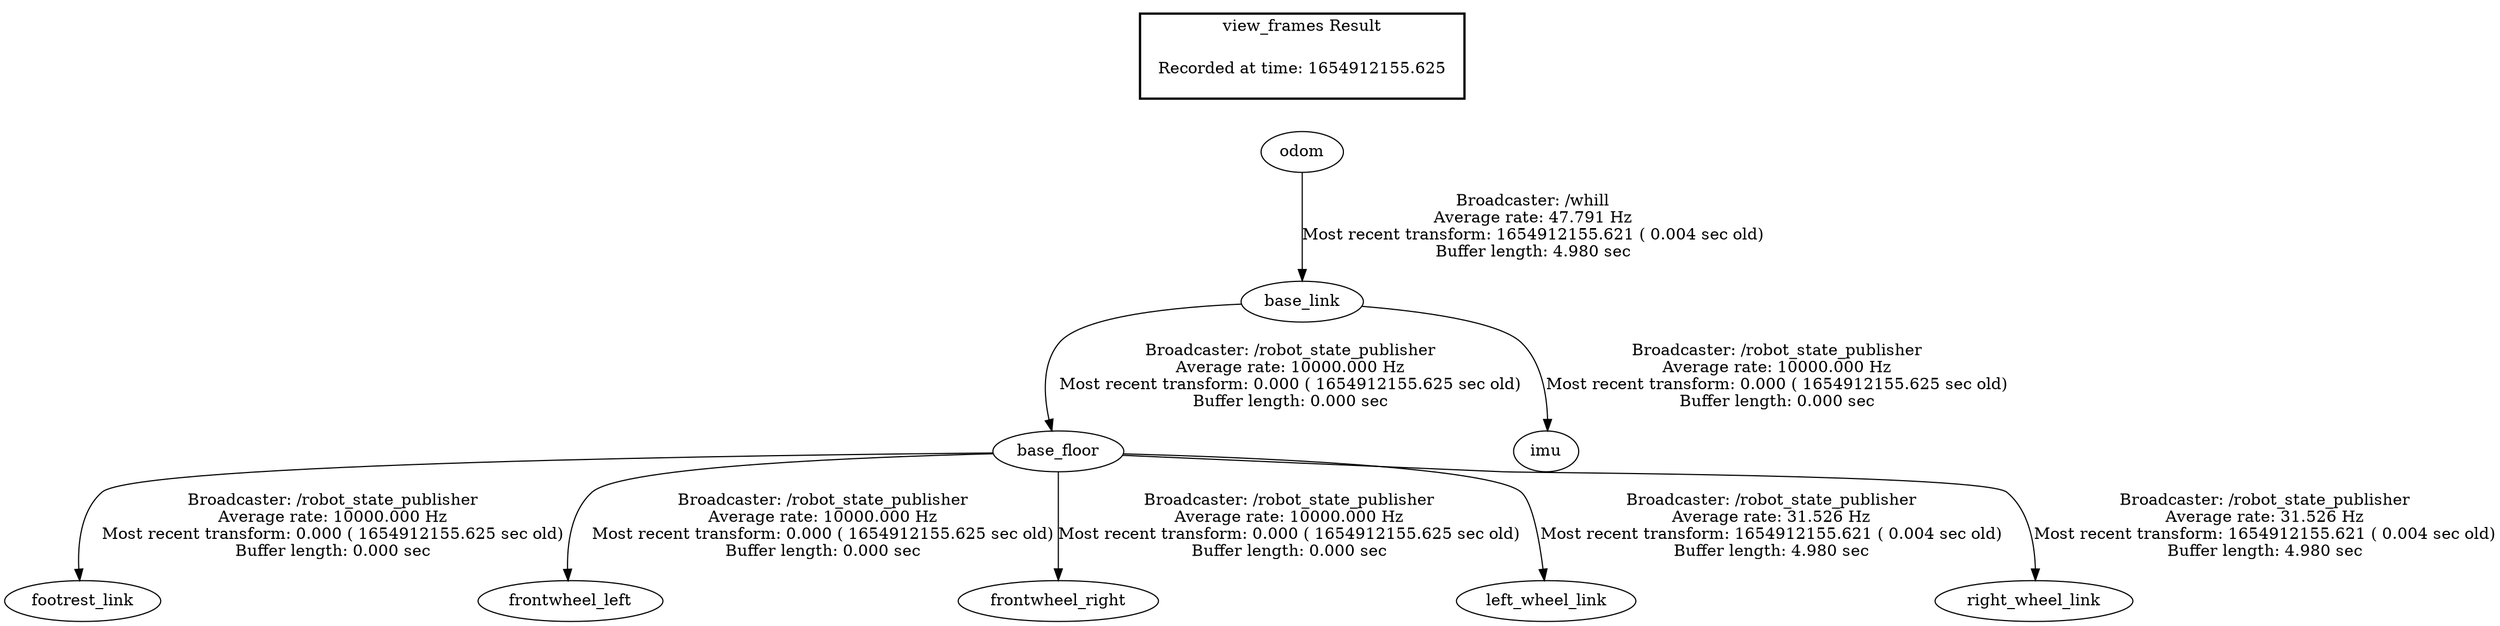 digraph G {
"base_link" -> "base_floor"[label="Broadcaster: /robot_state_publisher\nAverage rate: 10000.000 Hz\nMost recent transform: 0.000 ( 1654912155.625 sec old)\nBuffer length: 0.000 sec\n"];
"odom" -> "base_link"[label="Broadcaster: /whill\nAverage rate: 47.791 Hz\nMost recent transform: 1654912155.621 ( 0.004 sec old)\nBuffer length: 4.980 sec\n"];
"base_floor" -> "footrest_link"[label="Broadcaster: /robot_state_publisher\nAverage rate: 10000.000 Hz\nMost recent transform: 0.000 ( 1654912155.625 sec old)\nBuffer length: 0.000 sec\n"];
"base_floor" -> "frontwheel_left"[label="Broadcaster: /robot_state_publisher\nAverage rate: 10000.000 Hz\nMost recent transform: 0.000 ( 1654912155.625 sec old)\nBuffer length: 0.000 sec\n"];
"base_floor" -> "frontwheel_right"[label="Broadcaster: /robot_state_publisher\nAverage rate: 10000.000 Hz\nMost recent transform: 0.000 ( 1654912155.625 sec old)\nBuffer length: 0.000 sec\n"];
"base_link" -> "imu"[label="Broadcaster: /robot_state_publisher\nAverage rate: 10000.000 Hz\nMost recent transform: 0.000 ( 1654912155.625 sec old)\nBuffer length: 0.000 sec\n"];
"base_floor" -> "left_wheel_link"[label="Broadcaster: /robot_state_publisher\nAverage rate: 31.526 Hz\nMost recent transform: 1654912155.621 ( 0.004 sec old)\nBuffer length: 4.980 sec\n"];
"base_floor" -> "right_wheel_link"[label="Broadcaster: /robot_state_publisher\nAverage rate: 31.526 Hz\nMost recent transform: 1654912155.621 ( 0.004 sec old)\nBuffer length: 4.980 sec\n"];
edge [style=invis];
 subgraph cluster_legend { style=bold; color=black; label ="view_frames Result";
"Recorded at time: 1654912155.625"[ shape=plaintext ] ;
 }->"odom";
}